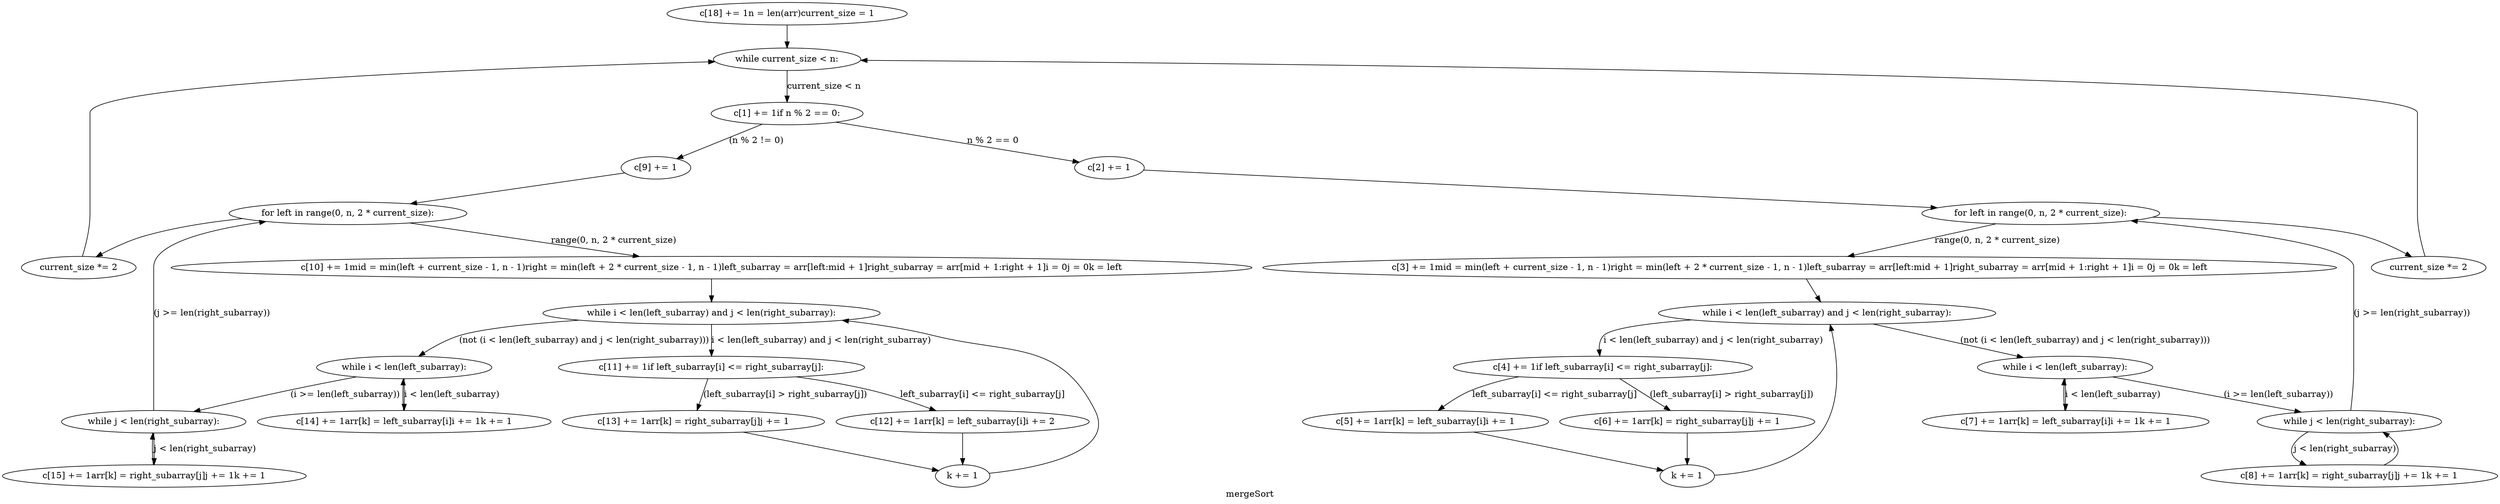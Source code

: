 digraph clustermergeSort {
	graph [bb="0,0,3076.5,800",
		label=mergeSort,
		lheight=0.21,
		lp="1538.3,11.5",
		lwidth=0.81
	];
	node [label="\N"];
	1	[height=0.5,
		label="c[18] += 1n = len(arr)current_size = 1",
		pos="1950.5,782",
		width=4.1344];
	2	[height=0.5,
		label="while current_size < n:",
		pos="1950.5,709",
		width=2.5637];
	1 -> 2	[pos="e,1950.5,727.03 1950.5,763.81 1950.5,755.79 1950.5,746.05 1950.5,737.07"];
	3	[height=0.5,
		label="c[1] += 1if n % 2 == 0:",
		pos="1950.5,622",
		width=2.672];
	2 -> 3	[label="current_size < n",
		lp="1996,665.5",
		pos="e,1950.5,640.18 1950.5,690.8 1950.5,679.16 1950.5,663.55 1950.5,650.24"];
	5	[height=0.5,
		label="c[2] += 1",
		pos="2287.5,535",
		width=1.2638];
	3 -> 5	[label="n % 2 == 0",
		lp="2170.5,578.5",
		pos="e,2249.9,545.49 2005.4,607.15 2070.6,590.71 2178.3,563.56 2240,547.98"];
	7	[height=0.5,
		label="c[9] += 1",
		pos="1614.5,535",
		width=1.2638];
	3 -> 7	[label="(n % 2 != 0)",
		lp="1837.5,578.5",
		pos="e,1652,545.49 1895.8,607.15 1830.8,590.71 1723.5,563.56 1661.9,547.98"];
	21	[height=0.5,
		label="for left in range(0, n, 2 * current_size):",
		pos="2640.5,462",
		width=4.1524];
	5 -> 21	[pos="e,2567.1,477.76 2327.3,525.99 2382.8,514.84 2484.6,494.36 2557.1,479.78"];
	22	[height=0.5,
		label="c[3] += 1mid = min(left + current_size - 1, n - 1)right = min(left + 2 * current_size - 1, n - 1)left_subarray = arr[left:mid + \
1]right_subarray = arr[mid + 1:right + 1]i = 0j = 0k = left",
		pos="2213.5,375",
		width=18.271];
	21 -> 22	[label="range(0, n, 2 * current_size)",
		lp="2531,418.5",
		pos="e,2298.2,392.86 2566.6,446.29 2495,432.03 2386,410.33 2308.1,394.82"];
	23	[height=0.5,
		label="current_size *= 2",
		pos="3000.5,375",
		width=2.0401];
	21 -> 23	[pos="e,2978.1,392.22 2775.9,454.26 2820.5,449.25 2869.9,440.67 2913.5,426 2933.3,419.34 2953.6,407.97 2969.7,397.74"];
	24	[height=0.5,
		label="while i < len(left_subarray) and j < len(right_subarray):",
		pos="2245.5,302",
		width=5.7773];
	22 -> 24	[pos="e,2237.9,320.03 2221.3,356.81 2225,348.53 2229.6,338.41 2233.7,329.19"];
	25	[height=0.5,
		label="c[4] += 1if left_subarray[i] <= right_subarray[j]:",
		pos="1968.5,215",
		width=5.1454];
	24 -> 25	[label="i < len(left_subarray) and j < len(right_subarray)",
		lp="2103.5,258.5",
		pos="e,1963.7,233.35 2091.5,289.9 2033.3,284.12 1978.6,276.12 1969.5,266 1964.1,259.92 1962.5,251.54 1962.7,243.38"];
	26	[height=0.5,
		label="while i < len(left_subarray):",
		pos="2541.5,215",
		width=3.0331];
	24 -> 26	[label="(not (i < len(left_subarray) and j < len(right_subarray)))",
		lp="2564.5,258.5",
		pos="e,2489.6,230.92 2302.6,284.61 2353.4,270.02 2427.6,248.72 2479.8,233.73"];
	27	[height=0.5,
		label="c[5] += 1arr[k] = left_subarray[i]i += 1",
		pos="2070.5,128",
		width=4.2427];
	25 -> 27	[label="left_subarray[i] <= right_subarray[j]",
		lp="2126.5,171.5",
		pos="e,2050.3,145.89 1989.2,196.8 2004.5,184.04 2025.5,166.5 2042.4,152.46"];
	29	[height=0.5,
		label="c[6] += 1arr[k] = right_subarray[j]j += 1",
		pos="1742.5,128",
		width=4.3691];
	25 -> 29	[label="(left_subarray[i] > right_subarray[j])",
		lp="1907.5,171.5",
		pos="e,1759.8,146.06 1868.6,199.78 1847.5,194.76 1825.8,188.03 1806.5,179 1792.5,172.41 1778.6,162.22 1767.5,152.76"];
	28	[height=0.5,
		label="k += 1",
		pos="2070.5,41",
		width=0.97491];
	27 -> 28	[pos="e,2070.5,59.175 2070.5,109.8 2070.5,98.163 2070.5,82.548 2070.5,69.237"];
	28 -> 24	[pos="e,2249.8,284 2104.6,45.86 2142.6,52.153 2202.8,68.438 2232.5,110 2267.5,158.91 2259.5,234.08 2251.9,273.97"];
	29 -> 28	[pos="e,2040,49.921 1803.1,111.31 1869.3,94.16 1973.4,67.164 2030.3,52.436"];
	30	[height=0.5,
		label="c[7] += 1arr[k] = left_subarray[i]i += 1k += 1",
		pos="2542.5,128",
		width=4.9107];
	26 -> 30	[label="i < len(left_subarray)",
		lp="2600,171.5",
		pos="e,2542.3,146.18 2541.7,196.8 2541.9,185.16 2542.1,169.55 2542.2,156.24"];
	31	[height=0.5,
		label="while j < len(right_subarray):",
		pos="2894.5,128",
		width=3.1775];
	26 -> 31	[label="(i >= len(left_subarray))",
		lp="2805.5,171.5",
		pos="e,2834.7,143.42 2600.6,199.77 2662.4,184.89 2759.3,161.55 2824.8,145.78"];
	30 -> 26	[pos="e,2540.1,196.87 2540.8,146.07 2540.3,151.77 2539.8,158.15 2539.5,164 2539.2,171.35 2539.3,179.3 2539.6,186.66"];
	31 -> 21	[label="(j >= len(right_subarray))",
		lp="2970.5,302",
		pos="e,2734.8,447.99 2896.1,146.24 2897.6,163.4 2899.5,190.5 2899.5,214 2899.5,376 2899.5,376 2899.5,376 2899.5,410.24 2816.8,432.93 \
2744.8,446.18"];
	32	[height=0.5,
		label="c[8] += 1arr[k] = right_subarray[j]j += 1k += 1",
		pos="2894.5,41",
		width=5.0551];
	31 -> 32	[label="j < len(right_subarray)",
		lp="2883.5,84.5",
		pos="e,2841.6,58.285 2843.6,111.81 2834.8,106.9 2826.8,100.44 2821.5,92 2814.2,80.381 2820.9,70.781 2832.7,63.206"];
	32 -> 31	[pos="e,2931.4,110.8 2932.4,58.732 2946.1,67.382 2956.7,78.878 2949.5,92 2947,96.655 2943.5,100.78 2939.6,104.41"];
	23 -> 2	[pos="e,2041.2,705.27 2996.3,393.14 2992.5,410.22 2987.5,437.26 2987.5,461 2987.5,623 2987.5,623 2987.5,623 2987.5,669.65 2312,696.37 \
2051.4,704.94"];
	8	[height=0.5,
		label="for left in range(0, n, 2 * current_size):",
		pos="345.53,462",
		width=4.1524];
	7 -> 8	[pos="e,477.95,470.41 1569.7,531.49 1397.4,521.85 772.74,486.9 488.33,470.99"];
	9	[height=0.5,
		label="c[10] += 1mid = min(left + current_size - 1, n - 1)right = min(left + 2 * current_size - 1, n - 1)left_subarray = arr[left:mid + \
1]right_subarray = arr[mid + 1:right + 1]i = 0j = 0k = left",
		pos="875.53,375",
		width=18.397];
	8 -> 9	[label="range(0, n, 2 * current_size)",
		lp="720.03,418.5",
		pos="e,770.77,392.8 431.28,447.25 520.78,432.89 661.65,410.3 760.71,394.41"];
	10	[height=0.5,
		label="current_size *= 2",
		pos="84.533,375",
		width=2.0401];
	8 -> 10	[pos="e,107.87,392.2 251.87,447.91 225.4,442.67 196.91,435.55 171.53,426 152.45,418.82 132.64,407.75 116.74,397.86"];
	11	[height=0.5,
		label="while i < len(left_subarray) and j < len(right_subarray):",
		pos="875.53,302",
		width=5.7773];
	9 -> 11	[pos="e,875.53,320.03 875.53,356.81 875.53,348.79 875.53,339.05 875.53,330.07"];
	12	[height=0.5,
		label="c[11] += 1if left_subarray[i] <= right_subarray[j]:",
		pos="875.53,215",
		width=5.2718];
	11 -> 12	[label="i < len(left_subarray) and j < len(right_subarray)",
		lp="1009.5,258.5",
		pos="e,875.53,233.18 875.53,283.8 875.53,272.16 875.53,256.55 875.53,243.24"];
	13	[height=0.5,
		label="while i < len(left_subarray):",
		pos="499.53,215",
		width=3.0331];
	11 -> 13	[label="(not (i < len(left_subarray) and j < len(right_subarray)))",
		lp="717.53,258.5",
		pos="e,515.79,232.9 712.68,290.77 651.96,285.27 591.1,277.25 563.53,266 548.83,260 534.67,249.6 523.43,239.83"];
	14	[height=0.5,
		label="c[12] += 1arr[k] = left_subarray[i]i += 2",
		pos="1197.5,128",
		width=4.3691];
	12 -> 14	[label="left_subarray[i] <= right_subarray[j]",
		lp="1216.5,171.5",
		pos="e,1162.4,145.59 979.77,199.95 1010.6,194.64 1044.2,187.73 1074.5,179 1101.3,171.3 1130.2,159.73 1153.3,149.65"];
	16	[height=0.5,
		label="c[13] += 1arr[k] = right_subarray[j]j += 1",
		pos="860.53,128",
		width=4.4954];
	12 -> 16	[label="(left_subarray[i] > right_subarray[j])",
		lp="969.53,171.5",
		pos="e,863.56,146.18 872.5,196.8 870.44,185.16 867.69,169.55 865.34,156.24"];
	15	[height=0.5,
		label="k += 1",
		pos="1197.5,41",
		width=0.97491];
	14 -> 15	[pos="e,1197.5,59.175 1197.5,109.8 1197.5,98.163 1197.5,82.548 1197.5,69.237"];
	15 -> 11	[pos="e,1031.4,290.06 1230.6,47.585 1286.7,58.747 1391.8,87.885 1363.5,146 1315.5,244.77 1252.6,233.99 1147.5,266 1113.8,276.28 1076.8,\
283.54 1041.3,288.66"];
	16 -> 15	[pos="e,1166.6,49.81 922.74,111.31 990.91,94.115 1098.3,67.022 1156.6,52.32"];
	17	[height=0.5,
		label="c[14] += 1arr[k] = left_subarray[i]i += 1k += 1",
		pos="499.53,128",
		width=5.0371];
	13 -> 17	[label="i < len(left_subarray)",
		lp="558.03,171.5",
		pos="e,499.53,146.18 499.53,196.8 499.53,185.16 499.53,169.55 499.53,156.24"];
	18	[height=0.5,
		label="while j < len(right_subarray):",
		pos="185.53,128",
		width=3.1775];
	13 -> 18	[label="(i >= len(left_subarray))",
		lp="424.53,171.5",
		pos="e,235.81,144.21 439.98,199.9 414.52,193.72 384.51,186.24 357.53,179 320.24,168.99 278.67,156.93 245.73,147.16"];
	17 -> 13	[pos="e,497.78,196.93 497.64,146.12 496.78,155.77 496.07,168.05 496.53,179 496.64,181.56 496.8,184.22 496.98,186.88"];
	18 -> 8	[label="(j >= len(right_subarray))",
		lp="256.53,302",
		pos="e,260.38,447.2 185.53,146.26 185.53,163.43 185.53,190.54 185.53,214 185.53,376 185.53,376 185.53,376 185.53,411.22 216.14,431.89 \
250.59,444"];
	19	[height=0.5,
		label="c[15] += 1arr[k] = right_subarray[j]j += 1k += 1",
		pos="186.53,41",
		width=5.1815];
	18 -> 19	[label="j < len(right_subarray)",
		lp="247.53,84.5",
		pos="e,186.33,59.175 185.74,109.8 185.87,98.163 186.06,82.548 186.21,69.237"];
	19 -> 18	[pos="e,184.15,109.87 184.78,59.071 184.27,64.766 183.78,71.151 183.53,77 183.22,84.348 183.33,92.304 183.62,99.662"];
	10 -> 2	[pos="e,1859.3,706.23 88.718,393.14 92.519,410.22 97.533,437.26 97.533,461 97.533,623 97.533,623 97.533,623 97.533,667.22 1462,698.14 \
1849.2,706.02"];
}
